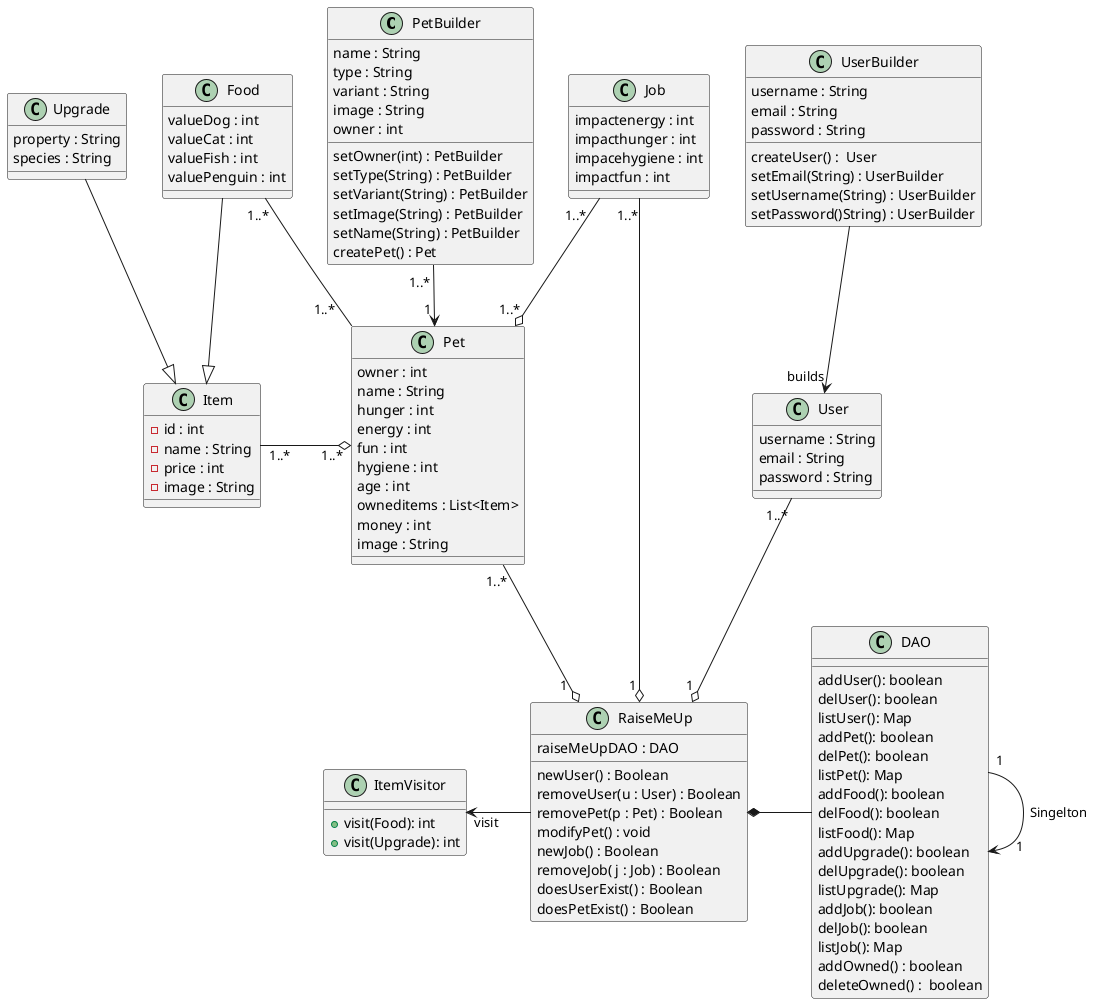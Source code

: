 @startuml
class PetBuilder {
    name : String
    type : String
    variant : String
    image : String
    owner : int

    setOwner(int) : PetBuilder
    setType(String) : PetBuilder
    setVariant(String) : PetBuilder
    setImage(String) : PetBuilder
    setName(String) : PetBuilder
    createPet() : Pet
}

class Pet {
    owner : int
    name : String
    hunger : int
    energy : int
    fun : int
    hygiene : int
    age : int
    owneditems : List<Item>
    money : int
    image : String
}
class User {
    username : String
    email : String
    password : String
}
class UserBuilder {
    username : String
    email : String
    password : String

    createUser() :  User
    setEmail(String) : UserBuilder
    setUsername(String) : UserBuilder
    setPassword()String) : UserBuilder
}

class Job {
    impactenergy : int
    impacthunger : int
    impacehygiene : int
    impactfun : int
}
class Food{
    valueDog : int
    valueCat : int
    valueFish : int
    valuePenguin : int
}
class Upgrade{
    property : String
    species : String
}
class Item {
    -id : int
    -name : String
    -price : int
    -image : String
}
class ItemVisitor {
    +visit(Food): int
    +visit(Upgrade): int
}

class RaiseMeUp {
    raiseMeUpDAO : DAO
    newUser() : Boolean
    removeUser(u : User) : Boolean
    removePet(p : Pet) : Boolean
    modifyPet() : void
    newJob() : Boolean
    removeJob( j : Job) : Boolean
    doesUserExist() : Boolean
    doesPetExist() : Boolean
}

class DAO {
    addUser(): boolean
    delUser(): boolean
    listUser(): Map
    addPet(): boolean
    delPet(): boolean
    listPet(): Map
    addFood(): boolean
    delFood(): boolean
    listFood(): Map
    addUpgrade(): boolean
    delUpgrade(): boolean
    listUpgrade(): Map
    addJob(): boolean
    delJob(): boolean
    listJob(): Map
    addOwned() : boolean
    deleteOwned() :  boolean
}
Upgrade -[hidden] Food

Food --|> Item
Upgrade --|> Item

PetBuilder "1..* " --> "1 " Pet
UserBuilder -d-> "builds" User

Job "1..*  " --o "1..*"Pet
Item "1..*" -r-o "1..*" Pet : \t\t
RaiseMeUp -l-> "visit" ItemVisitor : \t
Food "1..*"--"1..*   " Pet

Job "1..*" --o "1 " RaiseMeUp
User "1..*" --o "1 " RaiseMeUp
Pet "1..*" --o "1  " RaiseMeUp

DAO "1"--> "      1" DAO : "Singelton"
DAO -l-* RaiseMeUp : \t
@enduml

